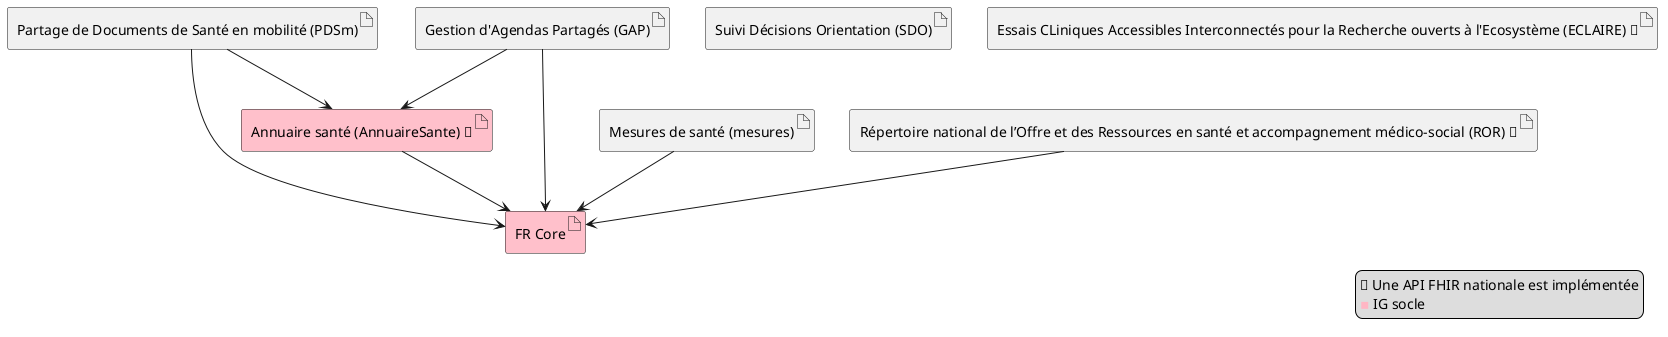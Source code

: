 @startuml

artifact "FR Core" as frcore #pink
url of frcore is  [[https://hl7.fr/ig/fhir/core]]

artifact "Annuaire santé (AnnuaireSante) 🔌" as annuaire #pink
url of annuaire is  [[https://interop.esante.gouv.fr/ig/fhir/annuaire]]

annuaire --> frcore 

artifact "Partage de Documents de Santé en mobilité (PDSm)" as pdsm 
url of pdsm is  [[https://interop.esante.gouv.fr/ig/fhir/pdsm]]

pdsm --> frcore 
pdsm --> annuaire


artifact "Mesures de santé (mesures)" as mesures
url of mesures is  [[https://interop.esante.gouv.fr/ig/fhir/mesures]]

mesures --> frcore 


artifact "Suivi Décisions Orientation (SDO)" as sdo
url of sdo is  [[https://interop.esante.gouv.fr/ig/fhir/sdo]]


artifact "Gestion d'Agendas Partagés (GAP)" as gap
url of gap is  [[https://interop.esante.gouv.fr/ig/fhir/gap]]

gap --> frcore 
gap --> annuaire


' artifact "Cercle De Soins (CDS)" as cds
' url of frcore is  [[https://interop.esante.gouv.fr/ig/fhir/cds]]

' artifact "Cahier De Liaison (CDL)" as cdl
' url of frcore is  [[https://interop.esante.gouv.fr/ig/fhir/cdl]]



artifact "Répertoire national de l’Offre et des Ressources en santé et accompagnement médico-social (ROR) 🔌" as ror
url of ror is  [[https://interop.esante.gouv.fr/ig/fhir/ror]]


ror --> frcore 

artifact "Essais CLiniques Accessibles Interconnectés pour la Recherche ouverts à l'Ecosystème (ECLAIRE) 🔌" as eclaire 
url of eclaire is  [[https://interop.esante.gouv.fr/ig/fhir/eclaire]]

legend right
    🔌 Une API FHIR nationale est implémentée
    <font color=#ffb6c4>▪️</font> IG socle
end legend 

@enduml